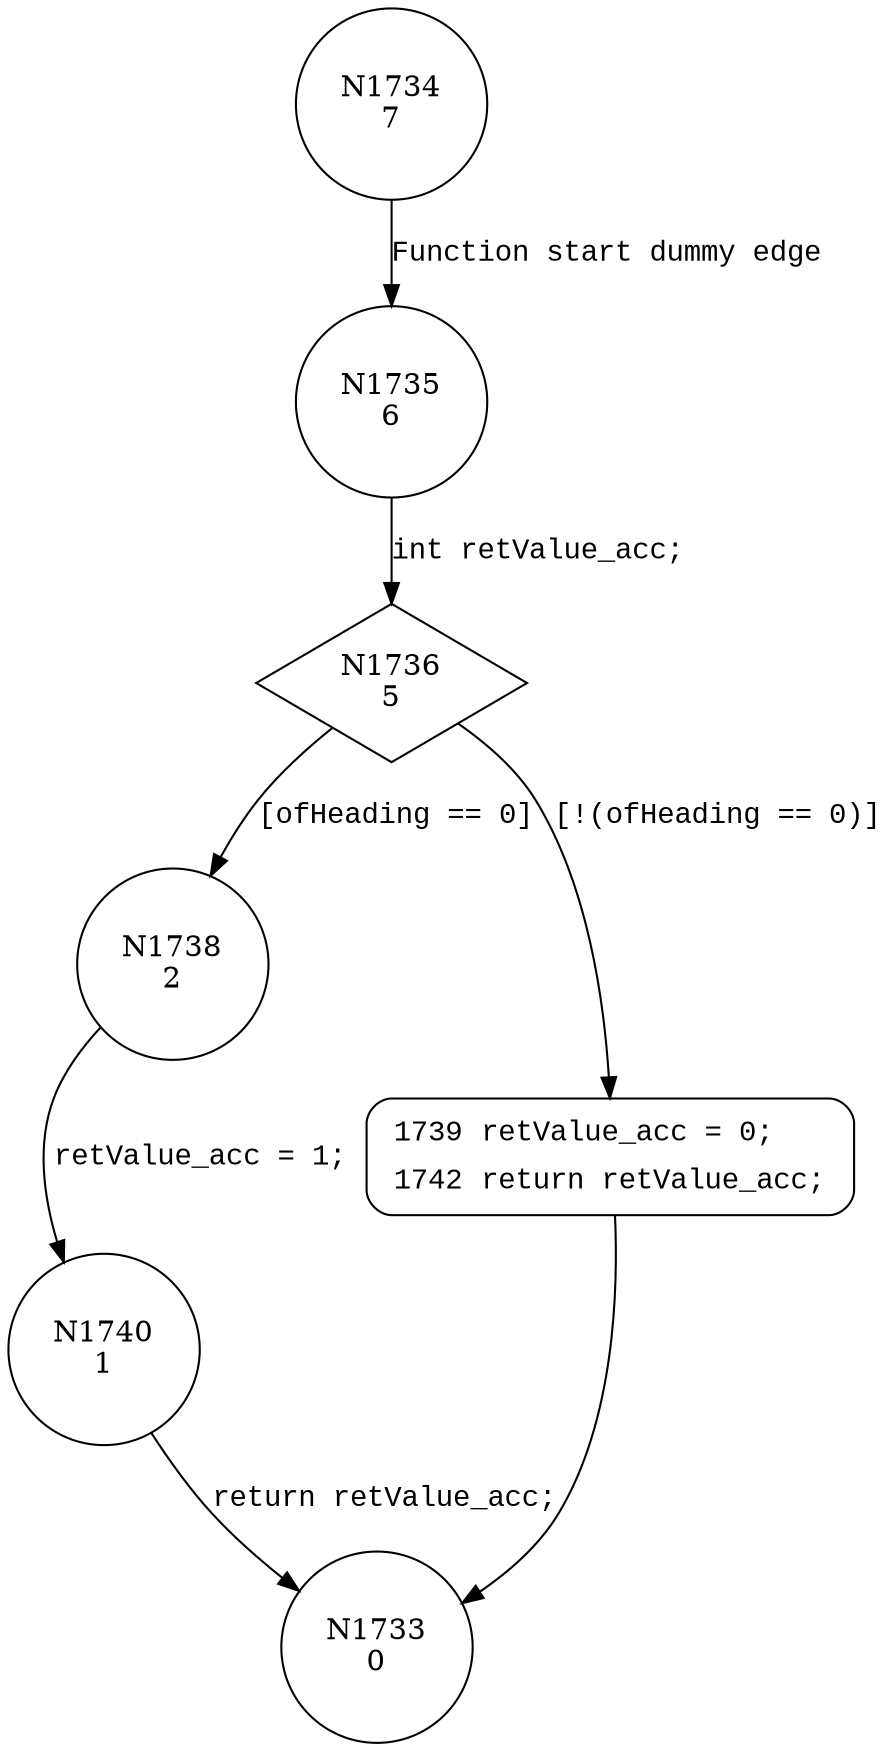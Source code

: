 digraph getReverseHeading {
1734 [shape="circle" label="N1734\n7"]
1735 [shape="circle" label="N1735\n6"]
1736 [shape="diamond" label="N1736\n5"]
1738 [shape="circle" label="N1738\n2"]
1739 [shape="circle" label="N1739\n4"]
1740 [shape="circle" label="N1740\n1"]
1733 [shape="circle" label="N1733\n0"]
1739 [style="filled,bold" penwidth="1" fillcolor="white" fontname="Courier New" shape="Mrecord" label=<<table border="0" cellborder="0" cellpadding="3" bgcolor="white"><tr><td align="right">1739</td><td align="left">retValue_acc = 0;</td></tr><tr><td align="right">1742</td><td align="left">return retValue_acc;</td></tr></table>>]
1739 -> 1733[label=""]
1734 -> 1735 [label="Function start dummy edge" fontname="Courier New"]
1736 -> 1738 [label="[ofHeading == 0]" fontname="Courier New"]
1736 -> 1739 [label="[!(ofHeading == 0)]" fontname="Courier New"]
1738 -> 1740 [label="retValue_acc = 1;" fontname="Courier New"]
1735 -> 1736 [label="int retValue_acc;" fontname="Courier New"]
1740 -> 1733 [label="return retValue_acc;" fontname="Courier New"]
}